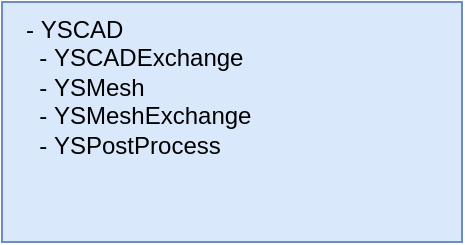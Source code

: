 <mxfile version="27.0.9">
  <diagram name="Page-1" id="9uCyvh774vZGgUQJfsrS">
    <mxGraphModel dx="718" dy="587" grid="1" gridSize="10" guides="1" tooltips="1" connect="1" arrows="1" fold="1" page="1" pageScale="1" pageWidth="827" pageHeight="1169" math="0" shadow="0">
      <root>
        <mxCell id="0" />
        <mxCell id="1" parent="0" />
        <mxCell id="BaTPDA6XTK-5tH4h1rQb-1" value="&amp;nbsp;&amp;nbsp;&amp;nbsp;-&amp;nbsp;YSCAD&lt;br&gt;&amp;nbsp;&amp;nbsp;&amp;nbsp;&amp;nbsp;&amp;nbsp;-&amp;nbsp;YSCADExchange&lt;br&gt;&amp;nbsp;&amp;nbsp;&amp;nbsp;&amp;nbsp;&amp;nbsp;-&amp;nbsp;YSMesh&lt;br&gt;&amp;nbsp;&amp;nbsp;&amp;nbsp;&amp;nbsp;&amp;nbsp;-&amp;nbsp;YSMeshExchange&lt;br&gt;&amp;nbsp;&amp;nbsp;&amp;nbsp;&amp;nbsp;&amp;nbsp;-&amp;nbsp;YSPostProcess" style="text;whiteSpace=wrap;html=1;fillColor=#dae8fc;strokeColor=#6c8ebf;" vertex="1" parent="1">
          <mxGeometry x="290" y="120" width="230" height="120" as="geometry" />
        </mxCell>
      </root>
    </mxGraphModel>
  </diagram>
</mxfile>
